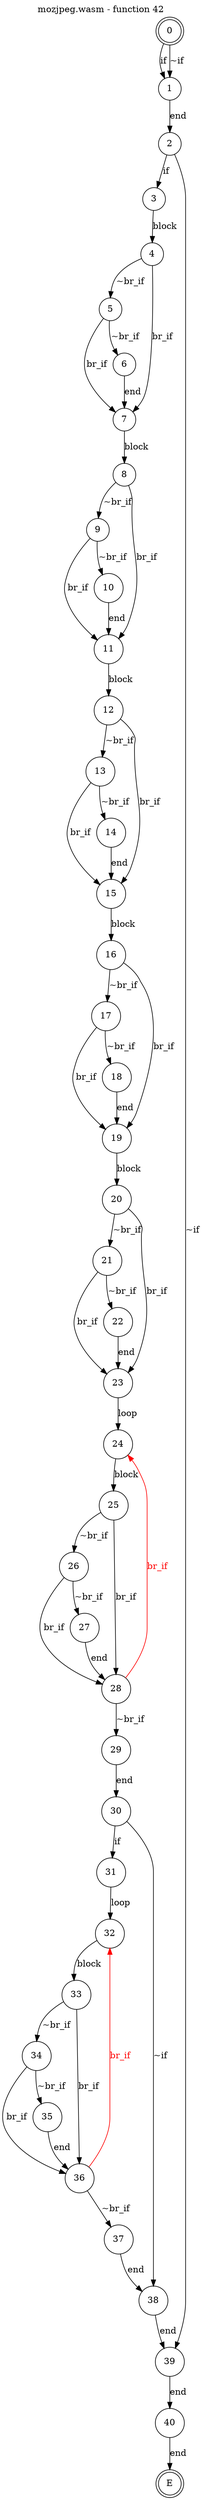 digraph finite_state_machine {
    label = "mozjpeg.wasm - function 42"
    labelloc =  t
    labelfontsize = 16
    labelfontcolor = black
    labelfontname = "Helvetica"
    node [shape = doublecircle]; 0 E ;
    node [shape = circle];
    0 -> 1[label="if"];
    0 -> 1[label="~if"];
    1 -> 2[label="end"];
    2 -> 3[label="if"];
    2 -> 39[label="~if"];
    3 -> 4[label="block"];
    4 -> 5[label="~br_if"];
    4 -> 7[label="br_if"];
    5 -> 6[label="~br_if"];
    5 -> 7[label="br_if"];
    6 -> 7[label="end"];
    7 -> 8[label="block"];
    8 -> 9[label="~br_if"];
    8 -> 11[label="br_if"];
    9 -> 10[label="~br_if"];
    9 -> 11[label="br_if"];
    10 -> 11[label="end"];
    11 -> 12[label="block"];
    12 -> 13[label="~br_if"];
    12 -> 15[label="br_if"];
    13 -> 14[label="~br_if"];
    13 -> 15[label="br_if"];
    14 -> 15[label="end"];
    15 -> 16[label="block"];
    16 -> 17[label="~br_if"];
    16 -> 19[label="br_if"];
    17 -> 18[label="~br_if"];
    17 -> 19[label="br_if"];
    18 -> 19[label="end"];
    19 -> 20[label="block"];
    20 -> 21[label="~br_if"];
    20 -> 23[label="br_if"];
    21 -> 22[label="~br_if"];
    21 -> 23[label="br_if"];
    22 -> 23[label="end"];
    23 -> 24[label="loop"];
    24 -> 25[label="block"];
    25 -> 26[label="~br_if"];
    25 -> 28[label="br_if"];
    26 -> 27[label="~br_if"];
    26 -> 28[label="br_if"];
    27 -> 28[label="end"];
    28 -> 29[label="~br_if"];
    28 -> 24[color="red" fontcolor="red" label="br_if"];
    29 -> 30[label="end"];
    30 -> 31[label="if"];
    30 -> 38[label="~if"];
    31 -> 32[label="loop"];
    32 -> 33[label="block"];
    33 -> 34[label="~br_if"];
    33 -> 36[label="br_if"];
    34 -> 35[label="~br_if"];
    34 -> 36[label="br_if"];
    35 -> 36[label="end"];
    36 -> 37[label="~br_if"];
    36 -> 32[color="red" fontcolor="red" label="br_if"];
    37 -> 38[label="end"];
    38 -> 39[label="end"];
    39 -> 40[label="end"];
    40 -> E[label="end"];
}
